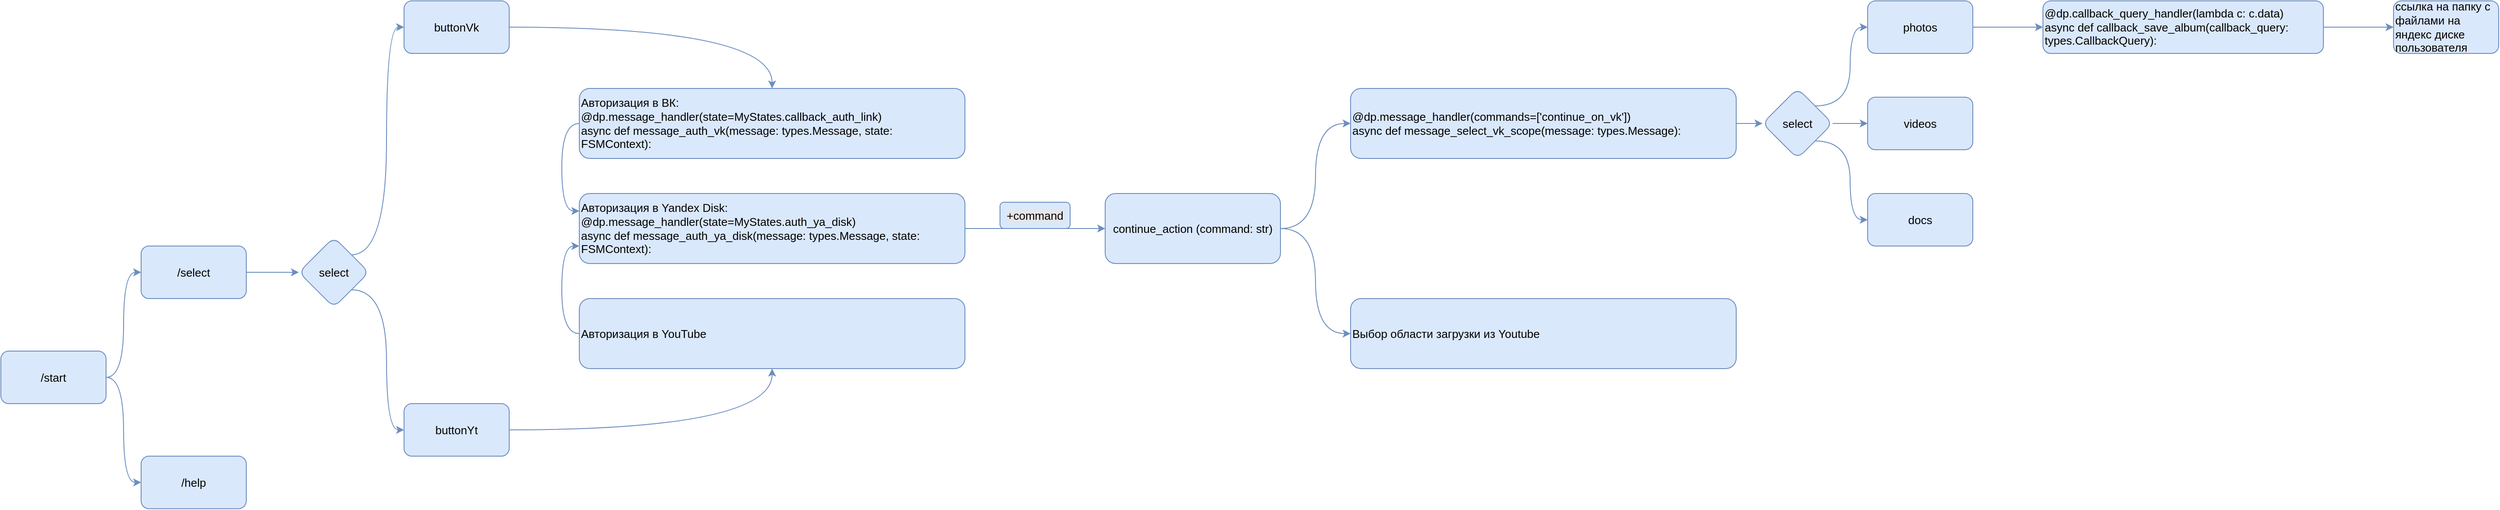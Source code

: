 <mxfile version="15.5.4" type="embed" pages="2"><diagram id="ww8vjrJGno5dP8TgIKB8" name="action algorithm"><mxGraphModel dx="247" dy="-66" grid="0" gridSize="10" guides="1" tooltips="1" connect="1" arrows="1" fold="1" page="0" pageScale="1" pageWidth="3300" pageHeight="2339" background="none" math="0" shadow="0"><root><mxCell id="0"/><mxCell id="1" parent="0"/><mxCell id="pvLtgPJUH9e9hSeolbTe-14" style="edgeStyle=orthogonalEdgeStyle;orthogonalLoop=1;jettySize=auto;html=1;exitX=1;exitY=0.5;exitDx=0;exitDy=0;entryX=0;entryY=0.5;entryDx=0;entryDy=0;fontSize=13;curved=1;fillColor=#dae8fc;strokeColor=#6c8ebf;fontColor=#000000;" parent="1" source="pvLtgPJUH9e9hSeolbTe-1" target="pvLtgPJUH9e9hSeolbTe-2" edge="1"><mxGeometry relative="1" as="geometry"/></mxCell><mxCell id="pvLtgPJUH9e9hSeolbTe-15" style="edgeStyle=orthogonalEdgeStyle;orthogonalLoop=1;jettySize=auto;html=1;exitX=1;exitY=0.5;exitDx=0;exitDy=0;entryX=0;entryY=0.5;entryDx=0;entryDy=0;fontSize=13;curved=1;fillColor=#dae8fc;strokeColor=#6c8ebf;fontColor=#000000;" parent="1" source="pvLtgPJUH9e9hSeolbTe-1" target="pvLtgPJUH9e9hSeolbTe-3" edge="1"><mxGeometry relative="1" as="geometry"/></mxCell><mxCell id="pvLtgPJUH9e9hSeolbTe-1" value="/start" style="whiteSpace=wrap;html=1;fontSize=13;rounded=1;fillColor=#dae8fc;strokeColor=#6c8ebf;fontColor=#000000;" parent="1" vertex="1"><mxGeometry x="225" y="1280" width="120" height="60" as="geometry"/></mxCell><mxCell id="pvLtgPJUH9e9hSeolbTe-16" style="edgeStyle=orthogonalEdgeStyle;orthogonalLoop=1;jettySize=auto;html=1;exitX=1;exitY=0.5;exitDx=0;exitDy=0;entryX=0;entryY=0.5;entryDx=0;entryDy=0;fontSize=13;curved=1;fillColor=#dae8fc;strokeColor=#6c8ebf;fontColor=#000000;" parent="1" source="pvLtgPJUH9e9hSeolbTe-2" target="pvLtgPJUH9e9hSeolbTe-5" edge="1"><mxGeometry relative="1" as="geometry"/></mxCell><mxCell id="pvLtgPJUH9e9hSeolbTe-2" value="/select" style="whiteSpace=wrap;html=1;fontSize=13;rounded=1;fillColor=#dae8fc;strokeColor=#6c8ebf;fontColor=#000000;" parent="1" vertex="1"><mxGeometry x="385" y="1160" width="120" height="60" as="geometry"/></mxCell><mxCell id="pvLtgPJUH9e9hSeolbTe-3" value="/help" style="whiteSpace=wrap;html=1;fontSize=13;rounded=1;fillColor=#dae8fc;strokeColor=#6c8ebf;fontColor=#000000;" parent="1" vertex="1"><mxGeometry x="385" y="1400" width="120" height="60" as="geometry"/></mxCell><mxCell id="pvLtgPJUH9e9hSeolbTe-17" style="edgeStyle=orthogonalEdgeStyle;orthogonalLoop=1;jettySize=auto;html=1;exitX=1;exitY=0;exitDx=0;exitDy=0;entryX=0;entryY=0.5;entryDx=0;entryDy=0;fontSize=13;curved=1;fillColor=#dae8fc;strokeColor=#6c8ebf;fontColor=#000000;" parent="1" source="pvLtgPJUH9e9hSeolbTe-5" target="pvLtgPJUH9e9hSeolbTe-6" edge="1"><mxGeometry relative="1" as="geometry"/></mxCell><mxCell id="pvLtgPJUH9e9hSeolbTe-18" style="edgeStyle=orthogonalEdgeStyle;orthogonalLoop=1;jettySize=auto;html=1;exitX=1;exitY=1;exitDx=0;exitDy=0;entryX=0;entryY=0.5;entryDx=0;entryDy=0;fontSize=13;curved=1;fillColor=#dae8fc;strokeColor=#6c8ebf;fontColor=#000000;" parent="1" source="pvLtgPJUH9e9hSeolbTe-5" target="pvLtgPJUH9e9hSeolbTe-7" edge="1"><mxGeometry relative="1" as="geometry"/></mxCell><mxCell id="pvLtgPJUH9e9hSeolbTe-5" value="select" style="rhombus;whiteSpace=wrap;html=1;fontSize=13;rounded=1;fillColor=#dae8fc;strokeColor=#6c8ebf;fontColor=#000000;" parent="1" vertex="1"><mxGeometry x="565" y="1150" width="80" height="80" as="geometry"/></mxCell><mxCell id="pvLtgPJUH9e9hSeolbTe-19" style="edgeStyle=orthogonalEdgeStyle;orthogonalLoop=1;jettySize=auto;html=1;exitX=1;exitY=0.5;exitDx=0;exitDy=0;entryX=0.5;entryY=0;entryDx=0;entryDy=0;fontSize=13;curved=1;fillColor=#dae8fc;strokeColor=#6c8ebf;fontColor=#000000;" parent="1" source="pvLtgPJUH9e9hSeolbTe-6" target="pvLtgPJUH9e9hSeolbTe-8" edge="1"><mxGeometry relative="1" as="geometry"/></mxCell><mxCell id="pvLtgPJUH9e9hSeolbTe-6" value="buttonVk" style="whiteSpace=wrap;html=1;fontSize=13;rounded=1;fillColor=#dae8fc;strokeColor=#6c8ebf;fontColor=#000000;" parent="1" vertex="1"><mxGeometry x="685" y="880" width="120" height="60" as="geometry"/></mxCell><mxCell id="pvLtgPJUH9e9hSeolbTe-52" style="edgeStyle=orthogonalEdgeStyle;orthogonalLoop=1;jettySize=auto;html=1;exitX=1;exitY=0.5;exitDx=0;exitDy=0;entryX=0.5;entryY=1;entryDx=0;entryDy=0;labelBackgroundColor=#E6E6E6;fontSize=13;curved=1;fillColor=#dae8fc;strokeColor=#6c8ebf;fontColor=#000000;" parent="1" source="pvLtgPJUH9e9hSeolbTe-7" target="pvLtgPJUH9e9hSeolbTe-43" edge="1"><mxGeometry relative="1" as="geometry"/></mxCell><mxCell id="pvLtgPJUH9e9hSeolbTe-7" value="buttonYt" style="whiteSpace=wrap;html=1;fontSize=13;rounded=1;fillColor=#dae8fc;strokeColor=#6c8ebf;fontColor=#000000;" parent="1" vertex="1"><mxGeometry x="685" y="1340" width="120" height="60" as="geometry"/></mxCell><mxCell id="pvLtgPJUH9e9hSeolbTe-55" style="edgeStyle=orthogonalEdgeStyle;orthogonalLoop=1;jettySize=auto;html=1;exitX=0;exitY=0.5;exitDx=0;exitDy=0;entryX=0;entryY=0.25;entryDx=0;entryDy=0;labelBackgroundColor=#E6E6E6;fontSize=13;curved=1;fillColor=#dae8fc;strokeColor=#6c8ebf;fontColor=#000000;" parent="1" source="pvLtgPJUH9e9hSeolbTe-8" target="pvLtgPJUH9e9hSeolbTe-44" edge="1"><mxGeometry relative="1" as="geometry"/></mxCell><mxCell id="pvLtgPJUH9e9hSeolbTe-8" value="Авторизация в ВК:&amp;nbsp;&lt;br style=&quot;font-size: 13px;&quot;&gt;&lt;div style=&quot;font-size: 13px;&quot;&gt;@dp.message_handler(state=MyStates.callback_auth_link)&lt;/div&gt;&lt;div style=&quot;font-size: 13px;&quot;&gt;async def message_auth_vk(message: types.Message, state: FSMContext):&lt;/div&gt;" style="whiteSpace=wrap;html=1;align=left;fontSize=13;rounded=1;fillColor=#dae8fc;strokeColor=#6c8ebf;fontColor=#000000;" parent="1" vertex="1"><mxGeometry x="885" y="980" width="440" height="80" as="geometry"/></mxCell><mxCell id="pvLtgPJUH9e9hSeolbTe-57" style="edgeStyle=orthogonalEdgeStyle;orthogonalLoop=1;jettySize=auto;html=1;exitX=1;exitY=0.5;exitDx=0;exitDy=0;entryX=0;entryY=0.5;entryDx=0;entryDy=0;labelBackgroundColor=#E6E6E6;fontSize=13;curved=1;fillColor=#dae8fc;strokeColor=#6c8ebf;fontColor=#000000;" parent="1" source="pvLtgPJUH9e9hSeolbTe-11" target="pvLtgPJUH9e9hSeolbTe-13" edge="1"><mxGeometry relative="1" as="geometry"/></mxCell><mxCell id="pvLtgPJUH9e9hSeolbTe-59" style="edgeStyle=orthogonalEdgeStyle;orthogonalLoop=1;jettySize=auto;html=1;exitX=1;exitY=0.5;exitDx=0;exitDy=0;entryX=0;entryY=0.5;entryDx=0;entryDy=0;labelBackgroundColor=#E6E6E6;fontSize=13;curved=1;fillColor=#dae8fc;strokeColor=#6c8ebf;fontColor=#000000;" parent="1" source="pvLtgPJUH9e9hSeolbTe-11" target="pvLtgPJUH9e9hSeolbTe-58" edge="1"><mxGeometry relative="1" as="geometry"/></mxCell><mxCell id="pvLtgPJUH9e9hSeolbTe-11" value="continue_action (command: str)" style="whiteSpace=wrap;html=1;fontSize=13;rounded=1;fillColor=#dae8fc;strokeColor=#6c8ebf;fontColor=#000000;" parent="1" vertex="1"><mxGeometry x="1485" y="1100" width="200" height="80" as="geometry"/></mxCell><mxCell id="pvLtgPJUH9e9hSeolbTe-25" style="edgeStyle=orthogonalEdgeStyle;orthogonalLoop=1;jettySize=auto;html=1;exitX=1;exitY=0.5;exitDx=0;exitDy=0;entryX=0;entryY=0.5;entryDx=0;entryDy=0;fontSize=13;curved=1;fillColor=#dae8fc;strokeColor=#6c8ebf;fontColor=#000000;" parent="1" source="pvLtgPJUH9e9hSeolbTe-13" target="pvLtgPJUH9e9hSeolbTe-24" edge="1"><mxGeometry relative="1" as="geometry"><mxPoint x="2255" y="1190" as="sourcePoint"/></mxGeometry></mxCell><mxCell id="pvLtgPJUH9e9hSeolbTe-13" value="&lt;div style=&quot;font-size: 13px;&quot;&gt;@dp.message_handler(commands=['continue_on_vk'])&lt;/div&gt;&lt;div style=&quot;font-size: 13px;&quot;&gt;async def message_select_vk_scope(message: types.Message):&lt;/div&gt;" style="whiteSpace=wrap;html=1;align=left;fontSize=13;rounded=1;fillColor=#dae8fc;strokeColor=#6c8ebf;fontColor=#000000;" parent="1" vertex="1"><mxGeometry x="1765" y="980" width="440" height="80" as="geometry"/></mxCell><mxCell id="pvLtgPJUH9e9hSeolbTe-31" style="edgeStyle=orthogonalEdgeStyle;orthogonalLoop=1;jettySize=auto;html=1;exitX=1;exitY=0;exitDx=0;exitDy=0;entryX=0;entryY=0.5;entryDx=0;entryDy=0;fontSize=13;curved=1;fillColor=#dae8fc;strokeColor=#6c8ebf;fontColor=#000000;" parent="1" source="pvLtgPJUH9e9hSeolbTe-24" target="pvLtgPJUH9e9hSeolbTe-27" edge="1"><mxGeometry relative="1" as="geometry"/></mxCell><mxCell id="pvLtgPJUH9e9hSeolbTe-32" style="edgeStyle=orthogonalEdgeStyle;orthogonalLoop=1;jettySize=auto;html=1;exitX=1;exitY=1;exitDx=0;exitDy=0;entryX=0;entryY=0.5;entryDx=0;entryDy=0;fontSize=13;curved=1;fillColor=#dae8fc;strokeColor=#6c8ebf;fontColor=#000000;" parent="1" source="pvLtgPJUH9e9hSeolbTe-24" target="pvLtgPJUH9e9hSeolbTe-28" edge="1"><mxGeometry relative="1" as="geometry"/></mxCell><mxCell id="pvLtgPJUH9e9hSeolbTe-33" style="edgeStyle=orthogonalEdgeStyle;orthogonalLoop=1;jettySize=auto;html=1;exitX=1;exitY=0.5;exitDx=0;exitDy=0;entryX=0;entryY=0.5;entryDx=0;entryDy=0;fontSize=13;curved=1;fillColor=#dae8fc;strokeColor=#6c8ebf;fontColor=#000000;" parent="1" source="pvLtgPJUH9e9hSeolbTe-24" target="pvLtgPJUH9e9hSeolbTe-29" edge="1"><mxGeometry relative="1" as="geometry"/></mxCell><mxCell id="pvLtgPJUH9e9hSeolbTe-24" value="select" style="rhombus;whiteSpace=wrap;html=1;fontSize=13;rounded=1;fillColor=#dae8fc;strokeColor=#6c8ebf;fontColor=#000000;" parent="1" vertex="1"><mxGeometry x="2235" y="980" width="80" height="80" as="geometry"/></mxCell><mxCell id="pvLtgPJUH9e9hSeolbTe-35" value="" style="edgeStyle=orthogonalEdgeStyle;orthogonalLoop=1;jettySize=auto;html=1;fontSize=13;curved=1;fillColor=#dae8fc;strokeColor=#6c8ebf;fontColor=#000000;" parent="1" source="pvLtgPJUH9e9hSeolbTe-27" target="pvLtgPJUH9e9hSeolbTe-34" edge="1"><mxGeometry relative="1" as="geometry"/></mxCell><mxCell id="pvLtgPJUH9e9hSeolbTe-27" value="photos" style="whiteSpace=wrap;html=1;fontSize=13;rounded=1;fillColor=#dae8fc;strokeColor=#6c8ebf;fontColor=#000000;" parent="1" vertex="1"><mxGeometry x="2355" y="880" width="120" height="60" as="geometry"/></mxCell><mxCell id="pvLtgPJUH9e9hSeolbTe-28" value="docs" style="whiteSpace=wrap;html=1;fontSize=13;rounded=1;fillColor=#dae8fc;strokeColor=#6c8ebf;fontColor=#000000;" parent="1" vertex="1"><mxGeometry x="2355" y="1100" width="120" height="60" as="geometry"/></mxCell><mxCell id="pvLtgPJUH9e9hSeolbTe-29" value="videos" style="whiteSpace=wrap;html=1;fontSize=13;rounded=1;fillColor=#dae8fc;strokeColor=#6c8ebf;fontColor=#000000;" parent="1" vertex="1"><mxGeometry x="2355" y="990" width="120" height="60" as="geometry"/></mxCell><mxCell id="pvLtgPJUH9e9hSeolbTe-37" value="" style="edgeStyle=orthogonalEdgeStyle;orthogonalLoop=1;jettySize=auto;html=1;fontSize=13;curved=1;fillColor=#dae8fc;strokeColor=#6c8ebf;fontColor=#000000;" parent="1" source="pvLtgPJUH9e9hSeolbTe-34" target="pvLtgPJUH9e9hSeolbTe-36" edge="1"><mxGeometry relative="1" as="geometry"/></mxCell><mxCell id="pvLtgPJUH9e9hSeolbTe-34" value="&lt;div style=&quot;font-size: 13px;&quot;&gt;@dp.callback_query_handler(lambda c: c.data)&lt;/div&gt;&lt;div style=&quot;font-size: 13px;&quot;&gt;async def callback_save_album(callback_query: types.CallbackQuery):&lt;/div&gt;" style="whiteSpace=wrap;html=1;align=left;fontSize=13;rounded=1;fillColor=#dae8fc;strokeColor=#6c8ebf;fontColor=#000000;" parent="1" vertex="1"><mxGeometry x="2555" y="880" width="320" height="60" as="geometry"/></mxCell><mxCell id="pvLtgPJUH9e9hSeolbTe-36" value="ссылка на папку с файлами на яндекс диске пользователя" style="whiteSpace=wrap;html=1;align=left;fontSize=13;rounded=1;fillColor=#dae8fc;strokeColor=#6c8ebf;fontColor=#000000;" parent="1" vertex="1"><mxGeometry x="2955" y="880" width="120" height="60" as="geometry"/></mxCell><mxCell id="pvLtgPJUH9e9hSeolbTe-54" style="edgeStyle=orthogonalEdgeStyle;orthogonalLoop=1;jettySize=auto;html=1;exitX=0;exitY=0.5;exitDx=0;exitDy=0;entryX=0;entryY=0.75;entryDx=0;entryDy=0;labelBackgroundColor=#E6E6E6;fontSize=13;curved=1;fillColor=#dae8fc;strokeColor=#6c8ebf;fontColor=#000000;" parent="1" source="pvLtgPJUH9e9hSeolbTe-43" target="pvLtgPJUH9e9hSeolbTe-44" edge="1"><mxGeometry relative="1" as="geometry"/></mxCell><mxCell id="pvLtgPJUH9e9hSeolbTe-43" value="Авторизация в YouTube" style="whiteSpace=wrap;html=1;align=left;fontSize=13;rounded=1;fillColor=#dae8fc;strokeColor=#6c8ebf;fontColor=#000000;" parent="1" vertex="1"><mxGeometry x="885" y="1220" width="440" height="80" as="geometry"/></mxCell><mxCell id="pvLtgPJUH9e9hSeolbTe-45" style="edgeStyle=orthogonalEdgeStyle;orthogonalLoop=1;jettySize=auto;html=1;exitX=1;exitY=0.5;exitDx=0;exitDy=0;entryX=0;entryY=0.5;entryDx=0;entryDy=0;labelBackgroundColor=#E6E6E6;fontSize=13;curved=1;fillColor=#dae8fc;strokeColor=#6c8ebf;fontColor=#000000;" parent="1" source="pvLtgPJUH9e9hSeolbTe-44" target="pvLtgPJUH9e9hSeolbTe-11" edge="1"><mxGeometry relative="1" as="geometry"/></mxCell><mxCell id="pvLtgPJUH9e9hSeolbTe-44" value="Авторизация в Yandex Disk:&amp;nbsp;&lt;br style=&quot;font-size: 13px;&quot;&gt;&lt;div style=&quot;font-size: 13px;&quot;&gt;@dp.message_handler(state=MyStates.auth_ya_disk)&lt;/div&gt;&lt;div style=&quot;font-size: 13px;&quot;&gt;async def message_auth_ya_disk(message: types.Message, state: FSMContext):&lt;/div&gt;" style="whiteSpace=wrap;html=1;align=left;fontSize=13;rounded=1;fillColor=#dae8fc;strokeColor=#6c8ebf;fontColor=#000000;" parent="1" vertex="1"><mxGeometry x="885" y="1100" width="440" height="80" as="geometry"/></mxCell><mxCell id="pvLtgPJUH9e9hSeolbTe-56" value="+command" style="text;html=1;align=center;verticalAlign=middle;whiteSpace=wrap;labelBackgroundColor=#E6E6E6;fontSize=13;rounded=1;fillColor=#dae8fc;strokeColor=#6c8ebf;fontColor=#000000;" parent="1" vertex="1"><mxGeometry x="1365" y="1110" width="80" height="30" as="geometry"/></mxCell><mxCell id="pvLtgPJUH9e9hSeolbTe-58" value="&lt;div style=&quot;font-size: 13px&quot;&gt;Выбор области загрузки из Youtube&lt;/div&gt;" style="whiteSpace=wrap;html=1;align=left;fontSize=13;rounded=1;fillColor=#dae8fc;strokeColor=#6c8ebf;fontColor=#000000;" parent="1" vertex="1"><mxGeometry x="1765" y="1220" width="440" height="80" as="geometry"/></mxCell></root></mxGraphModel></diagram><diagram id="o4U7LRGJAfg45H1nepju" name="registration_handlers"><mxGraphModel dx="3847" dy="334" grid="0" gridSize="10" guides="1" tooltips="1" connect="1" arrows="1" fold="1" page="0" pageScale="1" pageWidth="3300" pageHeight="2339" math="0" shadow="0"><root><mxCell id="Ei8BBK90scX5dqql1AXX-0"/><mxCell id="Ei8BBK90scX5dqql1AXX-1" parent="Ei8BBK90scX5dqql1AXX-0"/><mxCell id="au7N9cf6BMEDS6x-IFI1-6" value="&lt;font style=&quot;font-size: 16px&quot;&gt;&lt;b&gt;def register_handlers&amp;nbsp;&lt;/b&gt;&lt;/font&gt;&lt;span style=&quot;font-size: 16px&quot;&gt;&lt;b&gt;(dp: Dispatcher)&lt;/b&gt;&lt;/span&gt;" style="shape=umlFrame;whiteSpace=wrap;html=1;rounded=1;labelBorderColor=none;fontSize=14;fontColor=#000000;strokeColor=default;fillColor=#FFFFFF;gradientColor=none;width=311;height=40;fontStyle=0;autosize=0;noLabel=0;dropTarget=0;" parent="Ei8BBK90scX5dqql1AXX-1" vertex="1"><mxGeometry x="-2998" y="788" width="445" height="546" as="geometry"/></mxCell><mxCell id="au7N9cf6BMEDS6x-IFI1-9" style="edgeStyle=orthogonalEdgeStyle;curved=1;rounded=0;orthogonalLoop=1;jettySize=auto;html=1;exitX=1;exitY=0.75;exitDx=0;exitDy=0;entryX=0;entryY=0.5;entryDx=0;entryDy=0;fontSize=15;fontColor=#000000;" parent="Ei8BBK90scX5dqql1AXX-1" source="Ei8BBK90scX5dqql1AXX-5" target="au7N9cf6BMEDS6x-IFI1-1" edge="1"><mxGeometry relative="1" as="geometry"/></mxCell><mxCell id="au7N9cf6BMEDS6x-IFI1-10" style="edgeStyle=orthogonalEdgeStyle;curved=1;rounded=0;orthogonalLoop=1;jettySize=auto;html=1;exitX=1;exitY=0.25;exitDx=0;exitDy=0;entryX=0;entryY=0.5;entryDx=0;entryDy=0;fontSize=15;fontColor=#000000;" parent="Ei8BBK90scX5dqql1AXX-1" source="Ei8BBK90scX5dqql1AXX-5" target="au7N9cf6BMEDS6x-IFI1-0" edge="1"><mxGeometry relative="1" as="geometry"/></mxCell><mxCell id="Ei8BBK90scX5dqql1AXX-5" value="&lt;font color=&quot;#000000&quot; style=&quot;font-size: 14px;&quot;&gt;core.py&lt;/font&gt;" style="whiteSpace=wrap;html=1;fillColor=#FFFFFF;strokeColor=default;rounded=1;fontSize=14;fontStyle=0;autosize=0;" parent="Ei8BBK90scX5dqql1AXX-1" vertex="1"><mxGeometry x="-3171" y="1024" width="120" height="60" as="geometry"/></mxCell><mxCell id="au7N9cf6BMEDS6x-IFI1-0" value="&lt;font color=&quot;#000000&quot; style=&quot;font-size: 14px;&quot;&gt;&lt;span style=&quot;font-size: 14px;&quot;&gt;main_handlers.py&lt;/span&gt;&lt;/font&gt;" style="whiteSpace=wrap;html=1;fillColor=#FFFFFF;strokeColor=default;rounded=1;fontSize=14;fontStyle=0;autosize=0;" parent="Ei8BBK90scX5dqql1AXX-1" vertex="1"><mxGeometry x="-2837" y="898" width="120" height="60" as="geometry"/></mxCell><mxCell id="au7N9cf6BMEDS6x-IFI1-1" value="&lt;font color=&quot;#000000&quot; style=&quot;font-size: 14px;&quot;&gt;&lt;span style=&quot;font-size: 14px;&quot;&gt;vk_handlers.py&lt;/span&gt;&lt;/font&gt;" style="whiteSpace=wrap;html=1;fillColor=#FFFFFF;strokeColor=default;rounded=1;fontSize=14;fontStyle=0;autosize=0;" parent="Ei8BBK90scX5dqql1AXX-1" vertex="1"><mxGeometry x="-2837" y="1191" width="120" height="60" as="geometry"/></mxCell><mxCell id="au7N9cf6BMEDS6x-IFI1-8" style="edgeStyle=orthogonalEdgeStyle;curved=1;rounded=0;orthogonalLoop=1;jettySize=auto;html=1;exitX=1;exitY=0.5;exitDx=0;exitDy=0;entryX=0;entryY=0.5;entryDx=0;entryDy=0;fontSize=15;fontColor=#000000;" parent="Ei8BBK90scX5dqql1AXX-1" source="au7N9cf6BMEDS6x-IFI1-2" target="Ei8BBK90scX5dqql1AXX-5" edge="1"><mxGeometry relative="1" as="geometry"/></mxCell><mxCell id="au7N9cf6BMEDS6x-IFI1-2" value="&lt;font color=&quot;#000000&quot; style=&quot;font-size: 14px;&quot;&gt;&lt;span style=&quot;font-size: 14px;&quot;&gt;app.py&lt;/span&gt;&lt;/font&gt;" style="whiteSpace=wrap;html=1;fillColor=#FFFFFF;strokeColor=default;rounded=1;fontSize=14;fontStyle=0;autosize=0;" parent="Ei8BBK90scX5dqql1AXX-1" vertex="1"><mxGeometry x="-3345" y="1034" width="120" height="60" as="geometry"/></mxCell></root></mxGraphModel></diagram></mxfile>